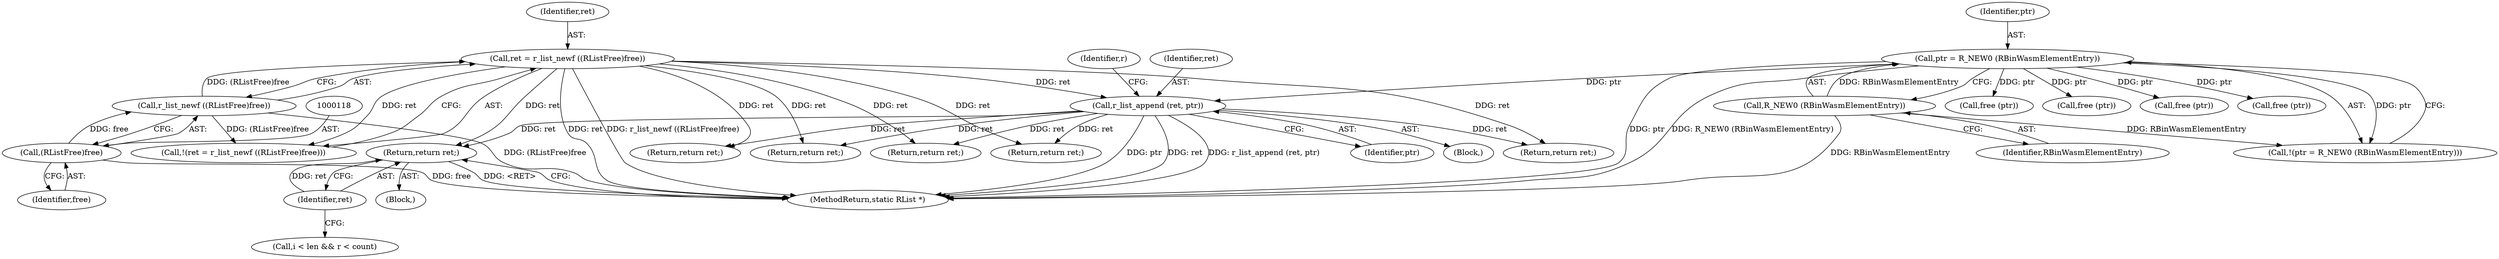 digraph "0_radare2_d2632f6483a3ceb5d8e0a5fb11142c51c43978b4_1@pointer" {
"1000273" [label="(Return,return ret;)"];
"1000274" [label="(Identifier,ret)"];
"1000267" [label="(Call,r_list_append (ret, ptr))"];
"1000114" [label="(Call,ret = r_list_newf ((RListFree)free))"];
"1000116" [label="(Call,r_list_newf ((RListFree)free))"];
"1000117" [label="(Call,(RListFree)free)"];
"1000168" [label="(Call,ptr = R_NEW0 (RBinWasmElementEntry))"];
"1000170" [label="(Call,R_NEW0 (RBinWasmElementEntry))"];
"1000168" [label="(Call,ptr = R_NEW0 (RBinWasmElementEntry))"];
"1000268" [label="(Identifier,ret)"];
"1000269" [label="(Identifier,ptr)"];
"1000274" [label="(Identifier,ret)"];
"1000193" [label="(Return,return ret;)"];
"1000275" [label="(MethodReturn,static RList *)"];
"1000117" [label="(Call,(RListFree)free)"];
"1000119" [label="(Identifier,free)"];
"1000229" [label="(Call,free (ptr))"];
"1000169" [label="(Identifier,ptr)"];
"1000211" [label="(Return,return ret;)"];
"1000271" [label="(Identifier,r)"];
"1000113" [label="(Call,!(ret = r_list_newf ((RListFree)free)))"];
"1000170" [label="(Call,R_NEW0 (RBinWasmElementEntry))"];
"1000171" [label="(Identifier,RBinWasmElementEntry)"];
"1000209" [label="(Call,free (ptr))"];
"1000265" [label="(Return,return ret;)"];
"1000267" [label="(Call,r_list_append (ret, ptr))"];
"1000116" [label="(Call,r_list_newf ((RListFree)free))"];
"1000173" [label="(Return,return ret;)"];
"1000165" [label="(Block,)"];
"1000115" [label="(Identifier,ret)"];
"1000231" [label="(Return,return ret;)"];
"1000114" [label="(Call,ret = r_list_newf ((RListFree)free))"];
"1000273" [label="(Return,return ret;)"];
"1000158" [label="(Call,i < len && r < count)"];
"1000263" [label="(Call,free (ptr))"];
"1000191" [label="(Call,free (ptr))"];
"1000103" [label="(Block,)"];
"1000167" [label="(Call,!(ptr = R_NEW0 (RBinWasmElementEntry)))"];
"1000273" -> "1000103"  [label="AST: "];
"1000273" -> "1000274"  [label="CFG: "];
"1000274" -> "1000273"  [label="AST: "];
"1000275" -> "1000273"  [label="CFG: "];
"1000273" -> "1000275"  [label="DDG: <RET>"];
"1000274" -> "1000273"  [label="DDG: ret"];
"1000267" -> "1000273"  [label="DDG: ret"];
"1000114" -> "1000273"  [label="DDG: ret"];
"1000274" -> "1000158"  [label="CFG: "];
"1000267" -> "1000165"  [label="AST: "];
"1000267" -> "1000269"  [label="CFG: "];
"1000268" -> "1000267"  [label="AST: "];
"1000269" -> "1000267"  [label="AST: "];
"1000271" -> "1000267"  [label="CFG: "];
"1000267" -> "1000275"  [label="DDG: ptr"];
"1000267" -> "1000275"  [label="DDG: ret"];
"1000267" -> "1000275"  [label="DDG: r_list_append (ret, ptr)"];
"1000267" -> "1000173"  [label="DDG: ret"];
"1000267" -> "1000193"  [label="DDG: ret"];
"1000267" -> "1000211"  [label="DDG: ret"];
"1000267" -> "1000231"  [label="DDG: ret"];
"1000267" -> "1000265"  [label="DDG: ret"];
"1000114" -> "1000267"  [label="DDG: ret"];
"1000168" -> "1000267"  [label="DDG: ptr"];
"1000114" -> "1000113"  [label="AST: "];
"1000114" -> "1000116"  [label="CFG: "];
"1000115" -> "1000114"  [label="AST: "];
"1000116" -> "1000114"  [label="AST: "];
"1000113" -> "1000114"  [label="CFG: "];
"1000114" -> "1000275"  [label="DDG: ret"];
"1000114" -> "1000275"  [label="DDG: r_list_newf ((RListFree)free)"];
"1000114" -> "1000113"  [label="DDG: ret"];
"1000116" -> "1000114"  [label="DDG: (RListFree)free"];
"1000114" -> "1000173"  [label="DDG: ret"];
"1000114" -> "1000193"  [label="DDG: ret"];
"1000114" -> "1000211"  [label="DDG: ret"];
"1000114" -> "1000231"  [label="DDG: ret"];
"1000114" -> "1000265"  [label="DDG: ret"];
"1000116" -> "1000117"  [label="CFG: "];
"1000117" -> "1000116"  [label="AST: "];
"1000116" -> "1000275"  [label="DDG: (RListFree)free"];
"1000116" -> "1000113"  [label="DDG: (RListFree)free"];
"1000117" -> "1000116"  [label="DDG: free"];
"1000117" -> "1000119"  [label="CFG: "];
"1000118" -> "1000117"  [label="AST: "];
"1000119" -> "1000117"  [label="AST: "];
"1000117" -> "1000275"  [label="DDG: free"];
"1000168" -> "1000167"  [label="AST: "];
"1000168" -> "1000170"  [label="CFG: "];
"1000169" -> "1000168"  [label="AST: "];
"1000170" -> "1000168"  [label="AST: "];
"1000167" -> "1000168"  [label="CFG: "];
"1000168" -> "1000275"  [label="DDG: ptr"];
"1000168" -> "1000275"  [label="DDG: R_NEW0 (RBinWasmElementEntry)"];
"1000168" -> "1000167"  [label="DDG: ptr"];
"1000170" -> "1000168"  [label="DDG: RBinWasmElementEntry"];
"1000168" -> "1000191"  [label="DDG: ptr"];
"1000168" -> "1000209"  [label="DDG: ptr"];
"1000168" -> "1000229"  [label="DDG: ptr"];
"1000168" -> "1000263"  [label="DDG: ptr"];
"1000170" -> "1000171"  [label="CFG: "];
"1000171" -> "1000170"  [label="AST: "];
"1000170" -> "1000275"  [label="DDG: RBinWasmElementEntry"];
"1000170" -> "1000167"  [label="DDG: RBinWasmElementEntry"];
}
